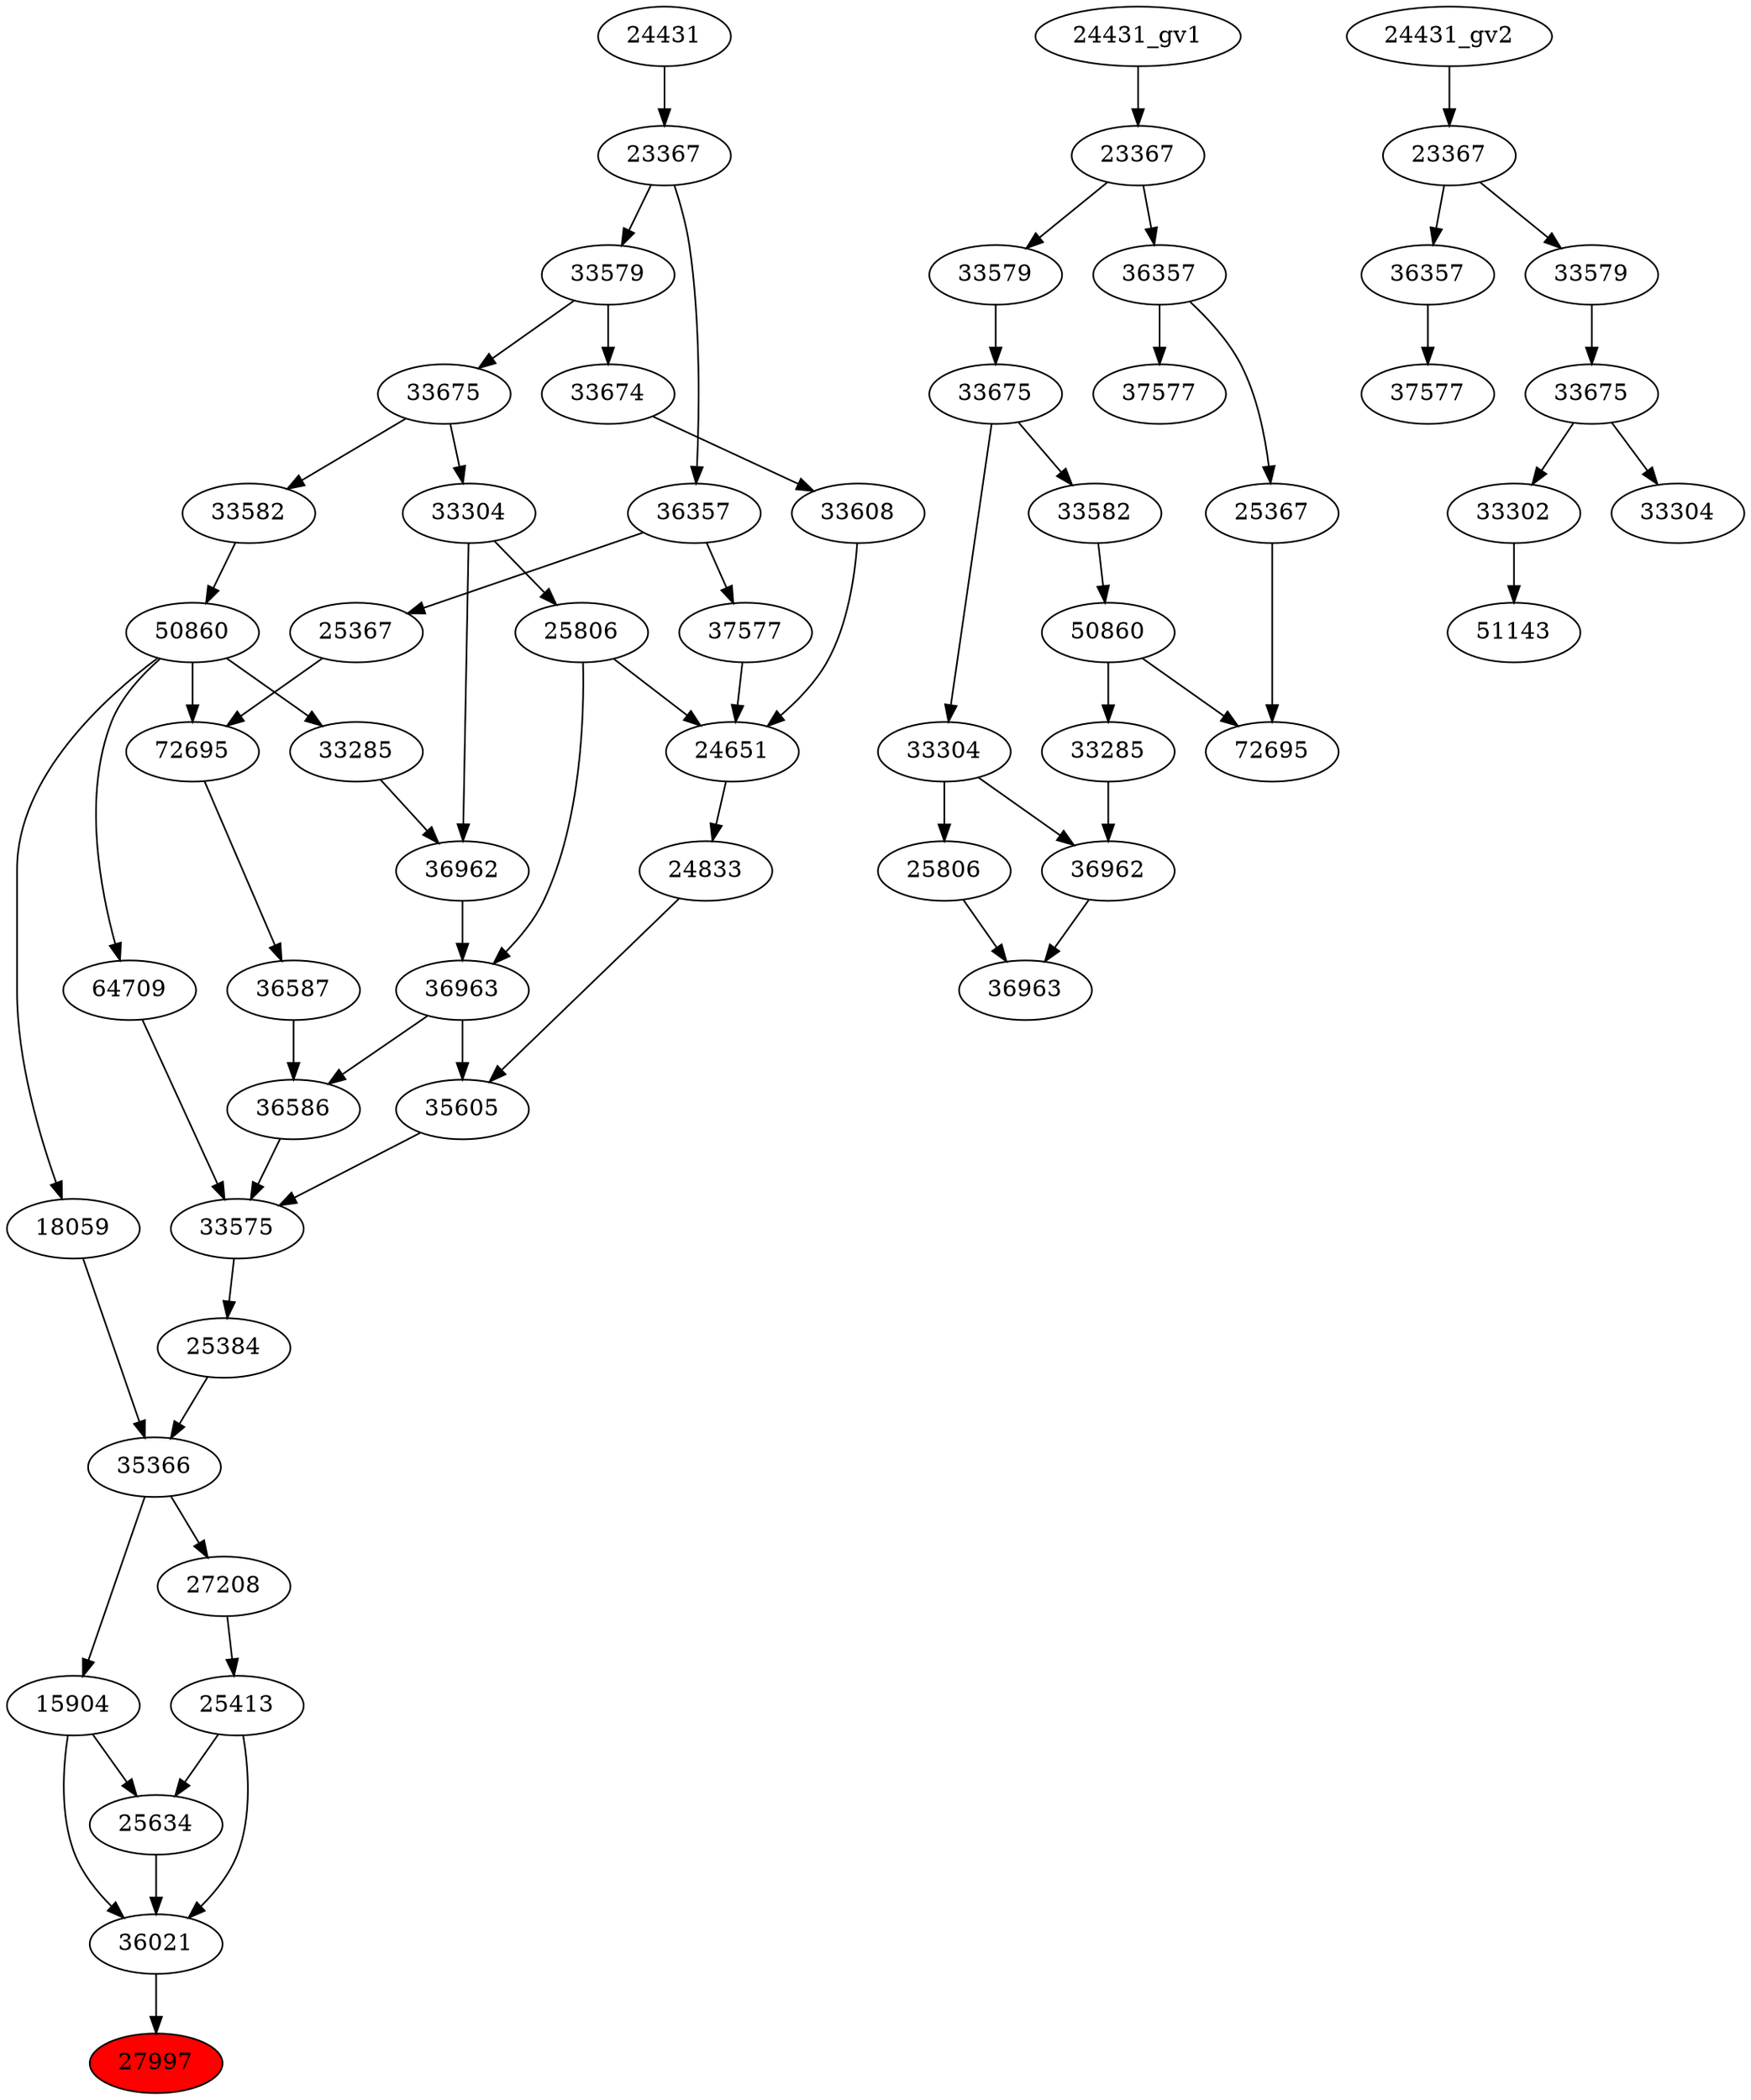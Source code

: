 strict digraph root {
	node [label="\N"];
	{
		node [fillcolor="",
			label="\N",
			style=""
		];
		27997		 [fillcolor=red,
			label=27997,
			style=filled];
		36021		 [label=36021];
		36021 -> 27997;
		25634		 [label=25634];
		25634 -> 36021;
		15904		 [label=15904];
		15904 -> 36021;
		15904 -> 25634;
		25413		 [label=25413];
		25413 -> 36021;
		25413 -> 25634;
		35366		 [label=35366];
		35366 -> 15904;
		27208		 [label=27208];
		35366 -> 27208;
		27208 -> 25413;
		25384		 [label=25384];
		25384 -> 35366;
		18059		 [label=18059];
		18059 -> 35366;
		33575		 [label=33575];
		33575 -> 25384;
		50860		 [label=50860];
		50860 -> 18059;
		64709		 [label=64709];
		50860 -> 64709;
		72695		 [label=72695];
		50860 -> 72695;
		33285		 [label=33285];
		50860 -> 33285;
		36586		 [label=36586];
		36586 -> 33575;
		35605		 [label=35605];
		35605 -> 33575;
		64709 -> 33575;
		33582		 [label=33582];
		33582 -> 50860;
		36587		 [label=36587];
		36587 -> 36586;
		36963		 [label=36963];
		36963 -> 36586;
		36963 -> 35605;
		24833		 [label=24833];
		24833 -> 35605;
		33675		 [label=33675];
		33675 -> 33582;
		33304		 [label=33304];
		33675 -> 33304;
		72695 -> 36587;
		36962		 [label=36962];
		36962 -> 36963;
		25806		 [label=25806];
		25806 -> 36963;
		24651		 [label=24651];
		25806 -> 24651;
		24651 -> 24833;
		33579		 [label=33579];
		33579 -> 33675;
		33674		 [label=33674];
		33579 -> 33674;
		25367		 [label=25367];
		25367 -> 72695;
		33285 -> 36962;
		33304 -> 36962;
		33304 -> 25806;
		33608		 [label=33608];
		33608 -> 24651;
		37577		 [label=37577];
		37577 -> 24651;
		23367		 [label=23367];
		23367 -> 33579;
		36357		 [label=36357];
		23367 -> 36357;
		36357 -> 25367;
		36357 -> 37577;
		33674 -> 33608;
		24431		 [label=24431];
		24431 -> 23367;
	}
	{
		node [label="\N"];
		"50860_gv1"		 [label=50860];
		"72695_gv1"		 [label=72695];
		"50860_gv1" -> "72695_gv1";
		"33285_gv1"		 [label=33285];
		"50860_gv1" -> "33285_gv1";
		"33582_gv1"		 [label=33582];
		"33582_gv1" -> "50860_gv1";
		"33675_gv1"		 [label=33675];
		"33675_gv1" -> "33582_gv1";
		"33304_gv1"		 [label=33304];
		"33675_gv1" -> "33304_gv1";
		"36963_gv1"		 [label=36963];
		"36962_gv1"		 [label=36962];
		"36962_gv1" -> "36963_gv1";
		"25806_gv1"		 [label=25806];
		"25806_gv1" -> "36963_gv1";
		"33579_gv1"		 [label=33579];
		"33579_gv1" -> "33675_gv1";
		"25367_gv1"		 [label=25367];
		"25367_gv1" -> "72695_gv1";
		"33285_gv1" -> "36962_gv1";
		"33304_gv1" -> "36962_gv1";
		"33304_gv1" -> "25806_gv1";
		"23367_gv1"		 [label=23367];
		"23367_gv1" -> "33579_gv1";
		"36357_gv1"		 [label=36357];
		"23367_gv1" -> "36357_gv1";
		"36357_gv1" -> "25367_gv1";
		"37577_gv1"		 [label=37577];
		"36357_gv1" -> "37577_gv1";
		"24431_gv1" -> "23367_gv1";
	}
	{
		node [label="\N"];
		51143		 [label=51143];
		33302		 [label=33302];
		33302 -> 51143;
		"33675_gv2"		 [label=33675];
		"33675_gv2" -> 33302;
		"33304_gv2"		 [label=33304];
		"33675_gv2" -> "33304_gv2";
		"37577_gv2"		 [label=37577];
		"36357_gv2"		 [label=36357];
		"36357_gv2" -> "37577_gv2";
		"33579_gv2"		 [label=33579];
		"33579_gv2" -> "33675_gv2";
		"23367_gv2"		 [label=23367];
		"23367_gv2" -> "36357_gv2";
		"23367_gv2" -> "33579_gv2";
		"24431_gv2" -> "23367_gv2";
	}
}
